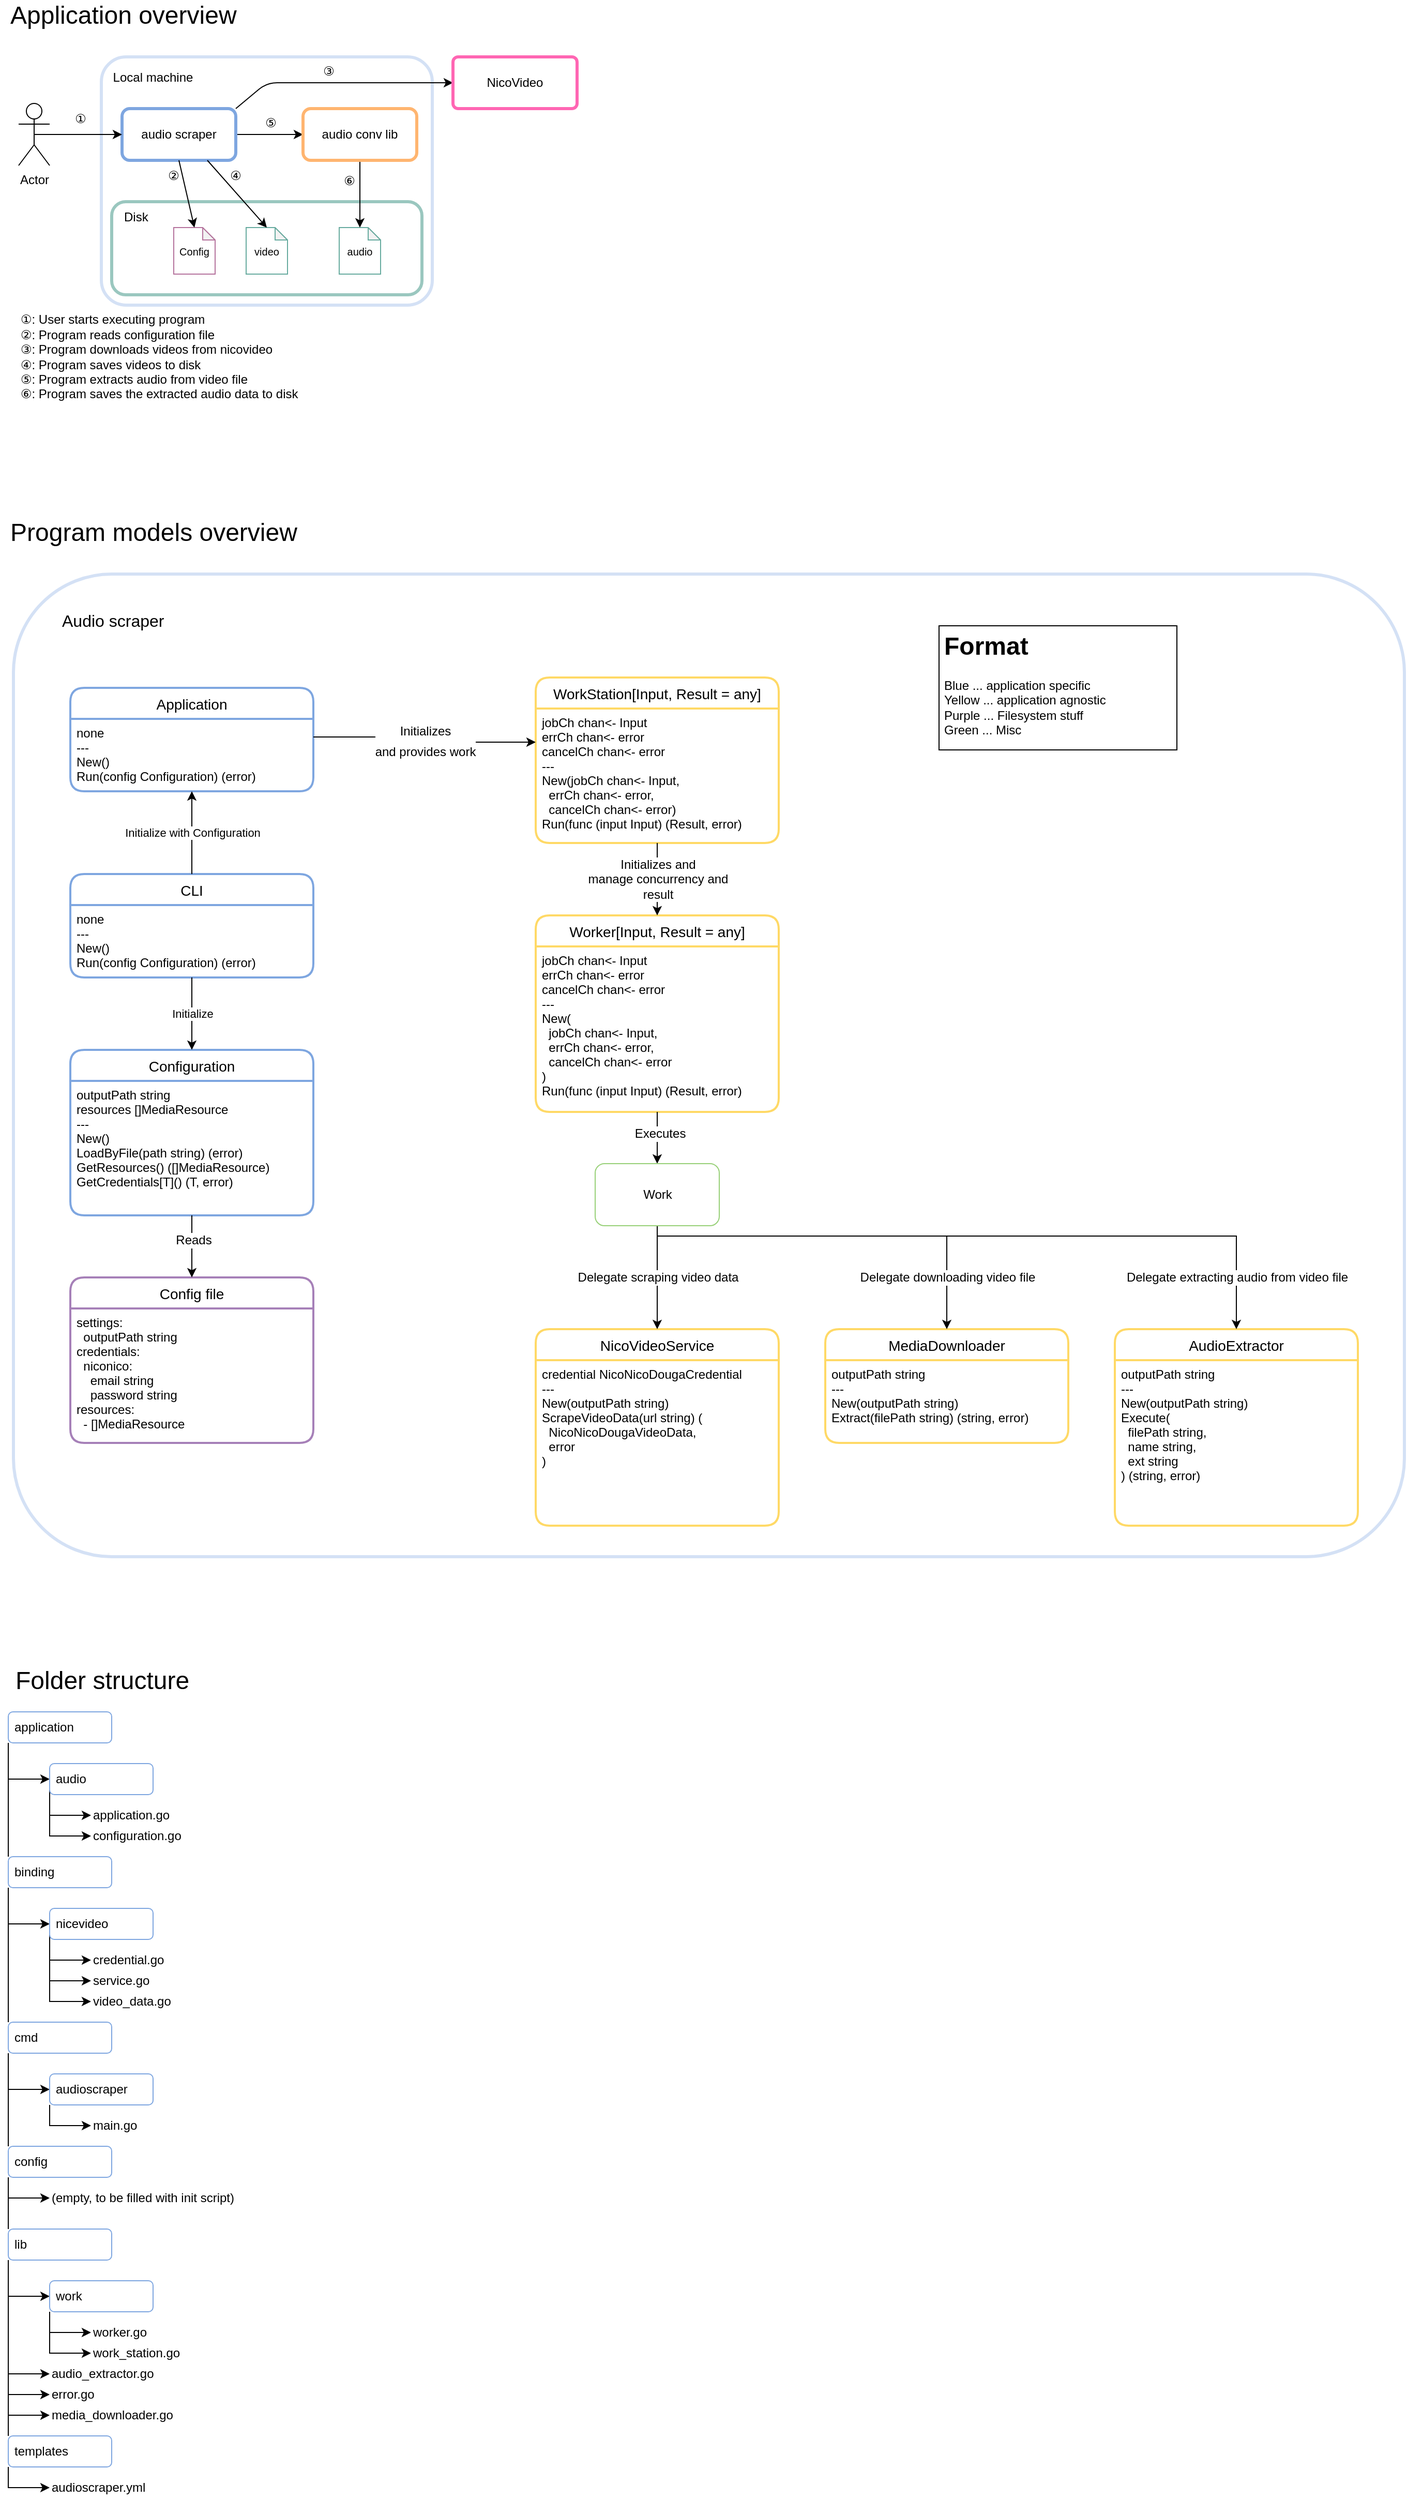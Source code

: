 <mxfile version="15.7.3" type="device"><diagram id="R2lEEEUBdFMjLlhIrx00" name="Page-1"><mxGraphModel dx="1426" dy="905" grid="1" gridSize="10" guides="1" tooltips="1" connect="1" arrows="1" fold="1" page="1" pageScale="1" pageWidth="850" pageHeight="1100" math="0" shadow="0" extFonts="Permanent Marker^https://fonts.googleapis.com/css?family=Permanent+Marker"><root><mxCell id="0"/><mxCell id="1" parent="0"/><mxCell id="x89lHi3yCZCwqDI0kNVP-3" value="Actor" style="shape=umlActor;verticalLabelPosition=bottom;verticalAlign=top;html=1;outlineConnect=0;" parent="1" vertex="1"><mxGeometry x="50" y="185" width="30" height="60" as="geometry"/></mxCell><mxCell id="x89lHi3yCZCwqDI0kNVP-2" value="" style="rounded=1;arcSize=10;whiteSpace=wrap;html=1;align=center;strokeWidth=3;strokeColor=#D4E1F5;" parent="1" vertex="1"><mxGeometry x="130" y="140" width="320" height="240" as="geometry"/></mxCell><mxCell id="x89lHi3yCZCwqDI0kNVP-9" value="Local machine" style="text;html=1;strokeColor=none;fillColor=none;align=center;verticalAlign=middle;whiteSpace=wrap;rounded=0;" parent="1" vertex="1"><mxGeometry x="140" y="150" width="80" height="20" as="geometry"/></mxCell><mxCell id="x89lHi3yCZCwqDI0kNVP-10" value="" style="rounded=1;whiteSpace=wrap;html=1;strokeWidth=3;strokeColor=#9AC7BF;" parent="1" vertex="1"><mxGeometry x="140" y="280" width="300" height="90" as="geometry"/></mxCell><mxCell id="x89lHi3yCZCwqDI0kNVP-11" value="Disk" style="text;html=1;strokeColor=none;fillColor=none;align=left;verticalAlign=middle;whiteSpace=wrap;rounded=0;" parent="1" vertex="1"><mxGeometry x="150" y="285" width="50" height="20" as="geometry"/></mxCell><mxCell id="x89lHi3yCZCwqDI0kNVP-33" style="edgeStyle=orthogonalEdgeStyle;rounded=0;orthogonalLoop=1;jettySize=auto;html=1;exitX=1;exitY=0.5;exitDx=0;exitDy=0;entryX=0;entryY=0.5;entryDx=0;entryDy=0;" parent="1" source="x89lHi3yCZCwqDI0kNVP-12" target="x89lHi3yCZCwqDI0kNVP-32" edge="1"><mxGeometry relative="1" as="geometry"/></mxCell><mxCell id="x89lHi3yCZCwqDI0kNVP-12" value="audio scraper" style="rounded=1;whiteSpace=wrap;html=1;strokeWidth=3;strokeColor=#7EA6E0;" parent="1" vertex="1"><mxGeometry x="150" y="190" width="110" height="50" as="geometry"/></mxCell><mxCell id="x89lHi3yCZCwqDI0kNVP-21" value="&lt;font style=&quot;font-size: 10px&quot;&gt;Config&lt;/font&gt;" style="shape=note;whiteSpace=wrap;html=1;backgroundOutline=1;darkOpacity=0.05;strokeWidth=1;fillColor=none;gradientColor=none;size=12;strokeColor=#B5739D;" parent="1" vertex="1"><mxGeometry x="200" y="305" width="40" height="45" as="geometry"/></mxCell><mxCell id="x89lHi3yCZCwqDI0kNVP-23" value="" style="endArrow=classic;html=1;exitX=0.5;exitY=0.5;exitDx=0;exitDy=0;exitPerimeter=0;entryX=0;entryY=0.5;entryDx=0;entryDy=0;" parent="1" source="x89lHi3yCZCwqDI0kNVP-3" target="x89lHi3yCZCwqDI0kNVP-12" edge="1"><mxGeometry width="50" height="50" relative="1" as="geometry"><mxPoint x="360" y="360" as="sourcePoint"/><mxPoint x="410" y="310" as="targetPoint"/></mxGeometry></mxCell><mxCell id="x89lHi3yCZCwqDI0kNVP-26" value="" style="endArrow=classic;html=1;entryX=0.5;entryY=0;entryDx=0;entryDy=0;entryPerimeter=0;exitX=0.5;exitY=1;exitDx=0;exitDy=0;" parent="1" source="x89lHi3yCZCwqDI0kNVP-12" target="x89lHi3yCZCwqDI0kNVP-21" edge="1"><mxGeometry width="50" height="50" relative="1" as="geometry"><mxPoint x="390" y="380" as="sourcePoint"/><mxPoint x="440" y="330" as="targetPoint"/></mxGeometry></mxCell><mxCell id="x89lHi3yCZCwqDI0kNVP-27" value="" style="endArrow=classic;html=1;entryX=0;entryY=0.5;entryDx=0;entryDy=0;exitX=1;exitY=0;exitDx=0;exitDy=0;" parent="1" source="x89lHi3yCZCwqDI0kNVP-12" target="x89lHi3yCZCwqDI0kNVP-5" edge="1"><mxGeometry width="50" height="50" relative="1" as="geometry"><mxPoint x="390" y="380" as="sourcePoint"/><mxPoint x="440" y="330" as="targetPoint"/><Array as="points"><mxPoint x="290" y="165"/></Array></mxGeometry></mxCell><mxCell id="x89lHi3yCZCwqDI0kNVP-5" value="NicoVideo" style="rounded=1;arcSize=10;whiteSpace=wrap;html=1;align=center;strokeWidth=3;strokeColor=#FF66B3;" parent="1" vertex="1"><mxGeometry x="470" y="140" width="120" height="50" as="geometry"/></mxCell><mxCell id="x89lHi3yCZCwqDI0kNVP-29" value="&lt;font style=&quot;font-size: 10px&quot;&gt;video&lt;/font&gt;" style="shape=note;whiteSpace=wrap;html=1;backgroundOutline=1;darkOpacity=0.05;strokeWidth=1;fillColor=none;gradientColor=none;size=12;strokeColor=#67AB9F;" parent="1" vertex="1"><mxGeometry x="270" y="305" width="40" height="45" as="geometry"/></mxCell><mxCell id="x89lHi3yCZCwqDI0kNVP-30" value="" style="endArrow=classic;html=1;exitX=0.75;exitY=1;exitDx=0;exitDy=0;entryX=0.5;entryY=0;entryDx=0;entryDy=0;entryPerimeter=0;" parent="1" source="x89lHi3yCZCwqDI0kNVP-12" target="x89lHi3yCZCwqDI0kNVP-29" edge="1"><mxGeometry width="50" height="50" relative="1" as="geometry"><mxPoint x="400" y="350" as="sourcePoint"/><mxPoint x="450" y="300" as="targetPoint"/></mxGeometry></mxCell><mxCell id="x89lHi3yCZCwqDI0kNVP-31" value="&lt;font style=&quot;font-size: 10px&quot;&gt;audio&lt;/font&gt;" style="shape=note;whiteSpace=wrap;html=1;backgroundOutline=1;darkOpacity=0.05;strokeWidth=1;fillColor=none;gradientColor=none;size=12;strokeColor=#67AB9F;" parent="1" vertex="1"><mxGeometry x="360" y="305" width="40" height="45" as="geometry"/></mxCell><mxCell id="x89lHi3yCZCwqDI0kNVP-34" style="edgeStyle=orthogonalEdgeStyle;rounded=0;orthogonalLoop=1;jettySize=auto;html=1;exitX=0.5;exitY=1;exitDx=0;exitDy=0;entryX=0.5;entryY=0;entryDx=0;entryDy=0;entryPerimeter=0;" parent="1" source="x89lHi3yCZCwqDI0kNVP-32" target="x89lHi3yCZCwqDI0kNVP-31" edge="1"><mxGeometry relative="1" as="geometry"/></mxCell><mxCell id="x89lHi3yCZCwqDI0kNVP-32" value="audio conv lib" style="rounded=1;whiteSpace=wrap;html=1;strokeWidth=3;strokeColor=#FFB570;" parent="1" vertex="1"><mxGeometry x="325" y="190" width="110" height="50" as="geometry"/></mxCell><mxCell id="x89lHi3yCZCwqDI0kNVP-35" value="①" style="text;html=1;strokeColor=none;fillColor=none;align=center;verticalAlign=middle;whiteSpace=wrap;rounded=0;" parent="1" vertex="1"><mxGeometry x="100" y="190" width="20" height="20" as="geometry"/></mxCell><mxCell id="x89lHi3yCZCwqDI0kNVP-36" value="②" style="text;html=1;strokeColor=none;fillColor=none;align=center;verticalAlign=middle;whiteSpace=wrap;rounded=0;" parent="1" vertex="1"><mxGeometry x="190" y="245" width="20" height="20" as="geometry"/></mxCell><mxCell id="x89lHi3yCZCwqDI0kNVP-37" value="③" style="text;html=1;strokeColor=none;fillColor=none;align=center;verticalAlign=middle;whiteSpace=wrap;rounded=0;" parent="1" vertex="1"><mxGeometry x="340" y="144" width="20" height="20" as="geometry"/></mxCell><mxCell id="x89lHi3yCZCwqDI0kNVP-38" value="④" style="text;html=1;strokeColor=none;fillColor=none;align=center;verticalAlign=middle;whiteSpace=wrap;rounded=0;" parent="1" vertex="1"><mxGeometry x="250" y="245" width="20" height="20" as="geometry"/></mxCell><mxCell id="x89lHi3yCZCwqDI0kNVP-39" value="⑤" style="text;html=1;strokeColor=none;fillColor=none;align=center;verticalAlign=middle;whiteSpace=wrap;rounded=0;" parent="1" vertex="1"><mxGeometry x="284" y="194" width="20" height="20" as="geometry"/></mxCell><mxCell id="x89lHi3yCZCwqDI0kNVP-40" value="⑥" style="text;html=1;strokeColor=none;fillColor=none;align=center;verticalAlign=middle;whiteSpace=wrap;rounded=0;" parent="1" vertex="1"><mxGeometry x="360" y="250" width="20" height="20" as="geometry"/></mxCell><mxCell id="x89lHi3yCZCwqDI0kNVP-41" value="Application overview" style="text;html=1;strokeColor=none;fillColor=none;align=left;verticalAlign=middle;whiteSpace=wrap;rounded=0;fontSize=24;" parent="1" vertex="1"><mxGeometry x="40" y="90" width="230" height="20" as="geometry"/></mxCell><mxCell id="x89lHi3yCZCwqDI0kNVP-43" value="①: User starts executing program&lt;br&gt;②: Program reads configuration file&lt;br&gt;③: Program downloads videos from nicovideo&lt;br&gt;④: Program saves videos to disk&lt;br&gt;⑤: Program extracts audio from video file&lt;br&gt;⑥: Program saves the extracted audio data to disk" style="text;html=1;strokeColor=none;fillColor=none;align=left;verticalAlign=middle;whiteSpace=wrap;rounded=0;fontSize=12;" parent="1" vertex="1"><mxGeometry x="50" y="390" width="370" height="80" as="geometry"/></mxCell><mxCell id="hpQlUhlg8BPZ54sxjIZC-1" value="Program models overview" style="text;html=1;strokeColor=none;fillColor=none;align=left;verticalAlign=middle;rounded=0;fontSize=24;" parent="1" vertex="1"><mxGeometry x="40" y="590" width="300" height="20" as="geometry"/></mxCell><mxCell id="hpQlUhlg8BPZ54sxjIZC-2" value="" style="rounded=1;arcSize=10;whiteSpace=wrap;html=1;align=center;strokeWidth=3;strokeColor=#D4E1F5;" parent="1" vertex="1"><mxGeometry x="45" y="640" width="1345" height="950" as="geometry"/></mxCell><mxCell id="hpQlUhlg8BPZ54sxjIZC-3" value="&lt;font style=&quot;font-size: 16px&quot;&gt;Audio scraper&lt;/font&gt;" style="text;html=1;strokeColor=none;fillColor=none;align=left;verticalAlign=middle;rounded=0;" parent="1" vertex="1"><mxGeometry x="90" y="670" width="110" height="30" as="geometry"/></mxCell><mxCell id="hpQlUhlg8BPZ54sxjIZC-16" style="edgeStyle=orthogonalEdgeStyle;rounded=0;orthogonalLoop=1;jettySize=auto;html=1;exitX=1;exitY=0.5;exitDx=0;exitDy=0;" parent="1" edge="1"><mxGeometry relative="1" as="geometry"><Array as="points"><mxPoint x="385" y="760"/><mxPoint x="385" y="760"/></Array><mxPoint x="400" y="760" as="targetPoint"/></mxGeometry></mxCell><mxCell id="hpQlUhlg8BPZ54sxjIZC-30" style="edgeStyle=orthogonalEdgeStyle;rounded=0;orthogonalLoop=1;jettySize=auto;html=1;exitX=1;exitY=0.5;exitDx=0;exitDy=0;entryX=0;entryY=0.5;entryDx=0;entryDy=0;endArrow=ERmany;endFill=0;" parent="1" edge="1"><mxGeometry relative="1" as="geometry"><mxPoint x="560" y="760" as="targetPoint"/></mxGeometry></mxCell><mxCell id="hpQlUhlg8BPZ54sxjIZC-31" style="edgeStyle=orthogonalEdgeStyle;rounded=0;orthogonalLoop=1;jettySize=auto;html=1;exitX=0.25;exitY=1;exitDx=0;exitDy=0;entryX=0.75;entryY=0;entryDx=0;entryDy=0;endArrow=classic;endFill=1;" parent="1" edge="1"><mxGeometry relative="1" as="geometry"><Array as="points"><mxPoint x="590" y="800"/><mxPoint x="580" y="800"/></Array><mxPoint x="580" y="820" as="targetPoint"/></mxGeometry></mxCell><mxCell id="VvpjeEXXerQei1ek4trD-18" value="Application" style="swimlane;childLayout=stackLayout;horizontal=1;startSize=30;horizontalStack=0;rounded=1;fontSize=14;fontStyle=0;strokeWidth=2;resizeParent=0;resizeLast=1;shadow=0;dashed=0;align=center;fontColor=#000000;strokeColor=#7EA6E0;" parent="1" vertex="1"><mxGeometry x="100" y="750" width="235" height="100" as="geometry"/></mxCell><mxCell id="VvpjeEXXerQei1ek4trD-19" value="none&#10;---&#10;New()&#10;Run(config Configuration) (error)" style="align=left;strokeColor=none;fillColor=none;spacingLeft=4;fontSize=12;verticalAlign=top;resizable=0;rotatable=0;part=1;" parent="VvpjeEXXerQei1ek4trD-18" vertex="1"><mxGeometry y="30" width="235" height="70" as="geometry"/></mxCell><mxCell id="VvpjeEXXerQei1ek4trD-25" value="&lt;h1&gt;&lt;span&gt;Format&lt;/span&gt;&lt;/h1&gt;&lt;div&gt;Blue ... application specific&lt;/div&gt;&lt;div&gt;Yellow ... application agnostic&lt;/div&gt;&lt;div&gt;Purple ... Filesystem stuff&lt;/div&gt;&lt;div&gt;Green ... Misc&lt;/div&gt;" style="text;html=1;strokeColor=default;fillColor=none;spacing=5;spacingTop=-20;whiteSpace=wrap;overflow=hidden;rounded=0;fontColor=#000000;align=left;" parent="1" vertex="1"><mxGeometry x="940" y="690" width="230" height="120" as="geometry"/></mxCell><mxCell id="VvpjeEXXerQei1ek4trD-26" value="Configuration" style="swimlane;childLayout=stackLayout;horizontal=1;startSize=30;horizontalStack=0;rounded=1;fontSize=14;fontStyle=0;strokeWidth=2;resizeParent=0;resizeLast=1;shadow=0;dashed=0;align=center;fontColor=#000000;strokeColor=#7EA6E0;" parent="1" vertex="1"><mxGeometry x="100" y="1100" width="235" height="160" as="geometry"/></mxCell><mxCell id="VvpjeEXXerQei1ek4trD-27" value="outputPath string&#10;resources []MediaResource&#10;---&#10;New()&#10;LoadByFile(path string) (error)&#10;GetResources() ([]MediaResource)&#10;GetCredentials[T]() (T, error)" style="align=left;strokeColor=none;fillColor=none;spacingLeft=4;fontSize=12;verticalAlign=top;resizable=0;rotatable=0;part=1;" parent="VvpjeEXXerQei1ek4trD-26" vertex="1"><mxGeometry y="30" width="235" height="130" as="geometry"/></mxCell><mxCell id="VvpjeEXXerQei1ek4trD-28" value="CLI" style="swimlane;childLayout=stackLayout;horizontal=1;startSize=30;horizontalStack=0;rounded=1;fontSize=14;fontStyle=0;strokeWidth=2;resizeParent=0;resizeLast=1;shadow=0;dashed=0;align=center;fontColor=#000000;strokeColor=#7EA6E0;" parent="1" vertex="1"><mxGeometry x="100" y="930" width="235" height="100" as="geometry"/></mxCell><mxCell id="VvpjeEXXerQei1ek4trD-29" value="none&#10;---&#10;New()&#10;Run(config Configuration) (error)" style="align=left;strokeColor=none;fillColor=none;spacingLeft=4;fontSize=12;verticalAlign=top;resizable=0;rotatable=0;part=1;" parent="VvpjeEXXerQei1ek4trD-28" vertex="1"><mxGeometry y="30" width="235" height="70" as="geometry"/></mxCell><mxCell id="VvpjeEXXerQei1ek4trD-31" value="Initialize" style="edgeStyle=orthogonalEdgeStyle;rounded=0;orthogonalLoop=1;jettySize=auto;html=1;exitX=0.5;exitY=1;exitDx=0;exitDy=0;entryX=0.5;entryY=0;entryDx=0;entryDy=0;fontColor=#000000;" parent="1" source="VvpjeEXXerQei1ek4trD-29" target="VvpjeEXXerQei1ek4trD-26" edge="1"><mxGeometry relative="1" as="geometry"/></mxCell><mxCell id="VvpjeEXXerQei1ek4trD-33" value="Initialize with Configuration" style="edgeStyle=orthogonalEdgeStyle;rounded=0;orthogonalLoop=1;jettySize=auto;html=1;exitX=0.5;exitY=0;exitDx=0;exitDy=0;fontColor=#000000;entryX=0.5;entryY=1;entryDx=0;entryDy=0;" parent="1" source="VvpjeEXXerQei1ek4trD-28" target="VvpjeEXXerQei1ek4trD-19" edge="1"><mxGeometry relative="1" as="geometry"/></mxCell><mxCell id="VvpjeEXXerQei1ek4trD-36" value="Worker[Input, Result = any]" style="swimlane;childLayout=stackLayout;horizontal=1;startSize=30;horizontalStack=0;rounded=1;fontSize=14;fontStyle=0;strokeWidth=2;resizeParent=0;resizeLast=1;shadow=0;dashed=0;align=center;fontColor=#000000;strokeColor=#FFD966;" parent="1" vertex="1"><mxGeometry x="550" y="970" width="235" height="190" as="geometry"/></mxCell><mxCell id="VvpjeEXXerQei1ek4trD-37" value="jobCh chan&lt;- Input&#10;errCh chan&lt;- error&#10;cancelCh chan&lt;- error&#10;---&#10;New(&#10;  jobCh chan&lt;- Input,&#10;  errCh chan&lt;- error,&#10;  cancelCh chan&lt;- error&#10;)&#10;Run(func (input Input) (Result, error)" style="align=left;strokeColor=none;fillColor=none;spacingLeft=4;fontSize=12;verticalAlign=top;resizable=0;rotatable=0;part=1;" parent="VvpjeEXXerQei1ek4trD-36" vertex="1"><mxGeometry y="30" width="235" height="160" as="geometry"/></mxCell><mxCell id="VvpjeEXXerQei1ek4trD-38" value="WorkStation[Input, Result = any]" style="swimlane;childLayout=stackLayout;horizontal=1;startSize=30;horizontalStack=0;rounded=1;fontSize=14;fontStyle=0;strokeWidth=2;resizeParent=0;resizeLast=1;shadow=0;dashed=0;align=center;fontColor=#000000;strokeColor=#FFD966;" parent="1" vertex="1"><mxGeometry x="550" y="740" width="235" height="160" as="geometry"/></mxCell><mxCell id="VvpjeEXXerQei1ek4trD-39" value="jobCh chan&lt;- Input&#10;errCh chan&lt;- error&#10;cancelCh chan&lt;- error&#10;---&#10;New(jobCh chan&lt;- Input,&#10;  errCh chan&lt;- error,&#10;  cancelCh chan&lt;- error)&#10;Run(func (input Input) (Result, error)" style="align=left;strokeColor=none;fillColor=none;spacingLeft=4;fontSize=12;verticalAlign=top;resizable=0;rotatable=0;part=1;" parent="VvpjeEXXerQei1ek4trD-38" vertex="1"><mxGeometry y="30" width="235" height="130" as="geometry"/></mxCell><mxCell id="VvpjeEXXerQei1ek4trD-40" value="&lt;font style=&quot;font-size: 12px&quot;&gt;Initializes&lt;br&gt;and provides work&lt;br&gt;&lt;/font&gt;" style="edgeStyle=orthogonalEdgeStyle;rounded=0;orthogonalLoop=1;jettySize=auto;html=1;exitX=1;exitY=0.25;exitDx=0;exitDy=0;entryX=0;entryY=0.25;entryDx=0;entryDy=0;fontSize=16;fontColor=#000000;" parent="1" source="VvpjeEXXerQei1ek4trD-19" target="VvpjeEXXerQei1ek4trD-39" edge="1"><mxGeometry relative="1" as="geometry"/></mxCell><mxCell id="VvpjeEXXerQei1ek4trD-41" value="Initializes and&lt;br&gt;manage concurrency and&lt;br&gt;result" style="edgeStyle=orthogonalEdgeStyle;rounded=0;orthogonalLoop=1;jettySize=auto;html=1;exitX=0.5;exitY=1;exitDx=0;exitDy=0;entryX=0.5;entryY=0;entryDx=0;entryDy=0;fontSize=12;fontColor=#000000;" parent="1" source="VvpjeEXXerQei1ek4trD-39" target="VvpjeEXXerQei1ek4trD-36" edge="1"><mxGeometry relative="1" as="geometry"/></mxCell><mxCell id="VvpjeEXXerQei1ek4trD-43" style="edgeStyle=orthogonalEdgeStyle;rounded=0;orthogonalLoop=1;jettySize=auto;html=1;exitX=0.5;exitY=1;exitDx=0;exitDy=0;entryX=0.5;entryY=0;entryDx=0;entryDy=0;fontSize=12;fontColor=#000000;" parent="1" source="VvpjeEXXerQei1ek4trD-37" target="VvpjeEXXerQei1ek4trD-57" edge="1"><mxGeometry relative="1" as="geometry"><mxPoint x="841.25" y="1210" as="targetPoint"/></mxGeometry></mxCell><mxCell id="VvpjeEXXerQei1ek4trD-44" value="Executes" style="edgeLabel;html=1;align=center;verticalAlign=middle;resizable=0;points=[];fontSize=12;fontColor=#000000;" parent="VvpjeEXXerQei1ek4trD-43" vertex="1" connectable="0"><mxGeometry x="-0.171" y="2" relative="1" as="geometry"><mxPoint as="offset"/></mxGeometry></mxCell><mxCell id="VvpjeEXXerQei1ek4trD-46" value="AudioExtractor" style="swimlane;childLayout=stackLayout;horizontal=1;startSize=30;horizontalStack=0;rounded=1;fontSize=14;fontStyle=0;strokeWidth=2;resizeParent=0;resizeLast=1;shadow=0;dashed=0;align=center;fontColor=#000000;strokeColor=#FFD966;" parent="1" vertex="1"><mxGeometry x="1110" y="1370" width="235" height="190" as="geometry"/></mxCell><mxCell id="VvpjeEXXerQei1ek4trD-47" value="outputPath string&#10;---&#10;New(outputPath string)&#10;Execute(&#10;  filePath string,&#10;  name string,&#10;  ext string&#10;) (string, error)" style="align=left;strokeColor=none;fillColor=none;spacingLeft=4;fontSize=12;verticalAlign=top;resizable=0;rotatable=0;part=1;" parent="VvpjeEXXerQei1ek4trD-46" vertex="1"><mxGeometry y="30" width="235" height="160" as="geometry"/></mxCell><mxCell id="VvpjeEXXerQei1ek4trD-51" value="MediaDownloader" style="swimlane;childLayout=stackLayout;horizontal=1;startSize=30;horizontalStack=0;rounded=1;fontSize=14;fontStyle=0;strokeWidth=2;resizeParent=0;resizeLast=1;shadow=0;dashed=0;align=center;fontColor=#000000;strokeColor=#FFD966;" parent="1" vertex="1"><mxGeometry x="830" y="1370" width="235" height="110" as="geometry"/></mxCell><mxCell id="VvpjeEXXerQei1ek4trD-52" value="outputPath string&#10;---&#10;New(outputPath string)&#10;Extract(filePath string) (string, error)" style="align=left;strokeColor=none;fillColor=none;spacingLeft=4;fontSize=12;verticalAlign=top;resizable=0;rotatable=0;part=1;" parent="VvpjeEXXerQei1ek4trD-51" vertex="1"><mxGeometry y="30" width="235" height="80" as="geometry"/></mxCell><mxCell id="VvpjeEXXerQei1ek4trD-53" value="NicoVideoService" style="swimlane;childLayout=stackLayout;horizontal=1;startSize=30;horizontalStack=0;rounded=1;fontSize=14;fontStyle=0;strokeWidth=2;resizeParent=0;resizeLast=1;shadow=0;dashed=0;align=center;fontColor=#000000;strokeColor=#FFD966;" parent="1" vertex="1"><mxGeometry x="550" y="1370" width="235" height="190" as="geometry"/></mxCell><mxCell id="VvpjeEXXerQei1ek4trD-54" value="credential NicoNicoDougaCredential&#10;---&#10;New(outputPath string)&#10;ScrapeVideoData(url string) (&#10;  NicoNicoDougaVideoData,&#10;  error&#10;)" style="align=left;strokeColor=none;fillColor=none;spacingLeft=4;fontSize=12;verticalAlign=top;resizable=0;rotatable=0;part=1;" parent="VvpjeEXXerQei1ek4trD-53" vertex="1"><mxGeometry y="30" width="235" height="160" as="geometry"/></mxCell><mxCell id="VvpjeEXXerQei1ek4trD-55" value="Config file" style="swimlane;childLayout=stackLayout;horizontal=1;startSize=30;horizontalStack=0;rounded=1;fontSize=14;fontStyle=0;strokeWidth=2;resizeParent=0;resizeLast=1;shadow=0;dashed=0;align=center;fontColor=#000000;strokeColor=#A680B8;" parent="1" vertex="1"><mxGeometry x="100" y="1320" width="235" height="160" as="geometry"/></mxCell><mxCell id="VvpjeEXXerQei1ek4trD-56" value="settings:&#10;  outputPath string&#10;credentials:&#10;  niconico:&#10;    email string&#10;    password string&#10;resources:&#10;  - []MediaResource" style="align=left;strokeColor=none;fillColor=none;spacingLeft=4;fontSize=12;verticalAlign=top;resizable=0;rotatable=0;part=1;" parent="VvpjeEXXerQei1ek4trD-55" vertex="1"><mxGeometry y="30" width="235" height="130" as="geometry"/></mxCell><mxCell id="VvpjeEXXerQei1ek4trD-61" value="Delegate extracting audio from video file" style="edgeStyle=orthogonalEdgeStyle;rounded=0;orthogonalLoop=1;jettySize=auto;html=1;exitX=0.5;exitY=1;exitDx=0;exitDy=0;entryX=0.5;entryY=0;entryDx=0;entryDy=0;fontSize=12;fontColor=#000000;" parent="1" source="VvpjeEXXerQei1ek4trD-57" target="VvpjeEXXerQei1ek4trD-46" edge="1"><mxGeometry x="0.849" relative="1" as="geometry"><Array as="points"><mxPoint x="668" y="1280"/><mxPoint x="1228" y="1280"/></Array><mxPoint as="offset"/></mxGeometry></mxCell><mxCell id="VvpjeEXXerQei1ek4trD-62" value="Delegate scraping video data" style="edgeStyle=orthogonalEdgeStyle;rounded=0;orthogonalLoop=1;jettySize=auto;html=1;exitX=0.5;exitY=1;exitDx=0;exitDy=0;entryX=0.5;entryY=0;entryDx=0;entryDy=0;fontSize=12;fontColor=#000000;" parent="1" source="VvpjeEXXerQei1ek4trD-57" target="VvpjeEXXerQei1ek4trD-53" edge="1"><mxGeometry relative="1" as="geometry"/></mxCell><mxCell id="VvpjeEXXerQei1ek4trD-65" value="Delegate downloading video file" style="edgeStyle=orthogonalEdgeStyle;rounded=0;orthogonalLoop=1;jettySize=auto;html=1;exitX=0.5;exitY=1;exitDx=0;exitDy=0;entryX=0.5;entryY=0;entryDx=0;entryDy=0;fontSize=12;fontColor=#000000;" parent="1" source="VvpjeEXXerQei1ek4trD-57" target="VvpjeEXXerQei1ek4trD-51" edge="1"><mxGeometry x="0.737" relative="1" as="geometry"><Array as="points"><mxPoint x="668" y="1280"/><mxPoint x="948" y="1280"/></Array><mxPoint as="offset"/></mxGeometry></mxCell><mxCell id="VvpjeEXXerQei1ek4trD-57" value="Work" style="rounded=1;whiteSpace=wrap;html=1;fontSize=12;fontColor=#000000;strokeColor=#97D077;align=center;" parent="1" vertex="1"><mxGeometry x="607.5" y="1210" width="120" height="60" as="geometry"/></mxCell><mxCell id="VvpjeEXXerQei1ek4trD-58" style="edgeStyle=orthogonalEdgeStyle;rounded=0;orthogonalLoop=1;jettySize=auto;html=1;exitX=0.5;exitY=1;exitDx=0;exitDy=0;entryX=0.5;entryY=0;entryDx=0;entryDy=0;fontSize=12;fontColor=#000000;" parent="1" source="VvpjeEXXerQei1ek4trD-27" target="VvpjeEXXerQei1ek4trD-55" edge="1"><mxGeometry relative="1" as="geometry"/></mxCell><mxCell id="VvpjeEXXerQei1ek4trD-59" value="Reads" style="edgeLabel;html=1;align=center;verticalAlign=middle;resizable=0;points=[];fontSize=12;fontColor=#000000;" parent="VvpjeEXXerQei1ek4trD-58" vertex="1" connectable="0"><mxGeometry x="-0.2" y="1" relative="1" as="geometry"><mxPoint as="offset"/></mxGeometry></mxCell><mxCell id="xYiMV_dn26OGdZsWFfcP-1" value="Folder structure" style="text;html=1;strokeColor=none;fillColor=none;align=left;verticalAlign=middle;rounded=0;fontSize=24;" vertex="1" parent="1"><mxGeometry x="45" y="1700" width="300" height="20" as="geometry"/></mxCell><mxCell id="xYiMV_dn26OGdZsWFfcP-9" style="edgeStyle=orthogonalEdgeStyle;rounded=0;orthogonalLoop=1;jettySize=auto;html=1;exitX=0;exitY=1;exitDx=0;exitDy=0;entryX=0;entryY=0.5;entryDx=0;entryDy=0;" edge="1" parent="1" source="xYiMV_dn26OGdZsWFfcP-2" target="xYiMV_dn26OGdZsWFfcP-5"><mxGeometry relative="1" as="geometry"/></mxCell><mxCell id="xYiMV_dn26OGdZsWFfcP-20" style="edgeStyle=orthogonalEdgeStyle;rounded=0;orthogonalLoop=1;jettySize=auto;html=1;exitX=0;exitY=1;exitDx=0;exitDy=0;entryX=0;entryY=0;entryDx=0;entryDy=0;endArrow=none;endFill=0;" edge="1" parent="1" source="xYiMV_dn26OGdZsWFfcP-2" target="xYiMV_dn26OGdZsWFfcP-14"><mxGeometry relative="1" as="geometry"/></mxCell><mxCell id="xYiMV_dn26OGdZsWFfcP-2" value="application" style="rounded=1;whiteSpace=wrap;html=1;strokeColor=#7EA6E0;align=left;spacingLeft=4;" vertex="1" parent="1"><mxGeometry x="40" y="1740" width="100" height="30" as="geometry"/></mxCell><mxCell id="xYiMV_dn26OGdZsWFfcP-10" style="edgeStyle=orthogonalEdgeStyle;rounded=0;orthogonalLoop=1;jettySize=auto;html=1;exitX=0;exitY=1;exitDx=0;exitDy=0;entryX=0;entryY=0.5;entryDx=0;entryDy=0;" edge="1" parent="1" source="xYiMV_dn26OGdZsWFfcP-5" target="xYiMV_dn26OGdZsWFfcP-6"><mxGeometry relative="1" as="geometry"><Array as="points"><mxPoint x="80" y="1840"/></Array></mxGeometry></mxCell><mxCell id="xYiMV_dn26OGdZsWFfcP-12" style="edgeStyle=orthogonalEdgeStyle;rounded=0;orthogonalLoop=1;jettySize=auto;html=1;exitX=0;exitY=0.75;exitDx=0;exitDy=0;entryX=0;entryY=0.5;entryDx=0;entryDy=0;" edge="1" parent="1" source="xYiMV_dn26OGdZsWFfcP-5" target="xYiMV_dn26OGdZsWFfcP-11"><mxGeometry relative="1" as="geometry"><Array as="points"><mxPoint x="80" y="1860"/></Array></mxGeometry></mxCell><mxCell id="xYiMV_dn26OGdZsWFfcP-5" value="audio" style="rounded=1;whiteSpace=wrap;html=1;strokeColor=#7EA6E0;align=left;spacingLeft=4;" vertex="1" parent="1"><mxGeometry x="80" y="1790" width="100" height="30" as="geometry"/></mxCell><mxCell id="xYiMV_dn26OGdZsWFfcP-6" value="application.go" style="text;html=1;strokeColor=none;fillColor=none;align=left;verticalAlign=middle;whiteSpace=wrap;rounded=0;" vertex="1" parent="1"><mxGeometry x="120" y="1830" width="90" height="20" as="geometry"/></mxCell><mxCell id="xYiMV_dn26OGdZsWFfcP-11" value="configuration.go" style="text;html=1;strokeColor=none;fillColor=none;align=left;verticalAlign=middle;whiteSpace=wrap;rounded=0;" vertex="1" parent="1"><mxGeometry x="120" y="1850" width="90" height="20" as="geometry"/></mxCell><mxCell id="xYiMV_dn26OGdZsWFfcP-13" style="edgeStyle=orthogonalEdgeStyle;rounded=0;orthogonalLoop=1;jettySize=auto;html=1;exitX=0;exitY=1;exitDx=0;exitDy=0;entryX=0;entryY=0.5;entryDx=0;entryDy=0;" edge="1" parent="1" source="xYiMV_dn26OGdZsWFfcP-14" target="xYiMV_dn26OGdZsWFfcP-17"><mxGeometry relative="1" as="geometry"/></mxCell><mxCell id="xYiMV_dn26OGdZsWFfcP-29" style="edgeStyle=orthogonalEdgeStyle;rounded=0;orthogonalLoop=1;jettySize=auto;html=1;exitX=0;exitY=1;exitDx=0;exitDy=0;entryX=0;entryY=0;entryDx=0;entryDy=0;endArrow=none;endFill=0;" edge="1" parent="1" source="xYiMV_dn26OGdZsWFfcP-14" target="xYiMV_dn26OGdZsWFfcP-24"><mxGeometry relative="1" as="geometry"/></mxCell><mxCell id="xYiMV_dn26OGdZsWFfcP-14" value="binding" style="rounded=1;whiteSpace=wrap;html=1;strokeColor=#7EA6E0;align=left;spacingLeft=4;" vertex="1" parent="1"><mxGeometry x="40" y="1880" width="100" height="30" as="geometry"/></mxCell><mxCell id="xYiMV_dn26OGdZsWFfcP-15" style="edgeStyle=orthogonalEdgeStyle;rounded=0;orthogonalLoop=1;jettySize=auto;html=1;exitX=0;exitY=1;exitDx=0;exitDy=0;entryX=0;entryY=0.5;entryDx=0;entryDy=0;" edge="1" parent="1" source="xYiMV_dn26OGdZsWFfcP-17" target="xYiMV_dn26OGdZsWFfcP-18"><mxGeometry relative="1" as="geometry"><Array as="points"><mxPoint x="80" y="1980"/></Array></mxGeometry></mxCell><mxCell id="xYiMV_dn26OGdZsWFfcP-16" style="edgeStyle=orthogonalEdgeStyle;rounded=0;orthogonalLoop=1;jettySize=auto;html=1;exitX=0;exitY=0.75;exitDx=0;exitDy=0;entryX=0;entryY=0.5;entryDx=0;entryDy=0;" edge="1" parent="1" source="xYiMV_dn26OGdZsWFfcP-17" target="xYiMV_dn26OGdZsWFfcP-19"><mxGeometry relative="1" as="geometry"><Array as="points"><mxPoint x="80" y="2000"/></Array></mxGeometry></mxCell><mxCell id="xYiMV_dn26OGdZsWFfcP-17" value="nicevideo" style="rounded=1;whiteSpace=wrap;html=1;strokeColor=#7EA6E0;align=left;spacingLeft=4;" vertex="1" parent="1"><mxGeometry x="80" y="1930" width="100" height="30" as="geometry"/></mxCell><mxCell id="xYiMV_dn26OGdZsWFfcP-18" value="credential.go" style="text;html=1;strokeColor=none;fillColor=none;align=left;verticalAlign=middle;whiteSpace=wrap;rounded=0;" vertex="1" parent="1"><mxGeometry x="120" y="1970" width="90" height="20" as="geometry"/></mxCell><mxCell id="xYiMV_dn26OGdZsWFfcP-19" value="service.go" style="text;html=1;strokeColor=none;fillColor=none;align=left;verticalAlign=middle;whiteSpace=wrap;rounded=0;" vertex="1" parent="1"><mxGeometry x="120" y="1990" width="90" height="20" as="geometry"/></mxCell><mxCell id="xYiMV_dn26OGdZsWFfcP-21" style="edgeStyle=orthogonalEdgeStyle;rounded=0;orthogonalLoop=1;jettySize=auto;html=1;exitX=0;exitY=1;exitDx=0;exitDy=0;entryX=0;entryY=0.5;entryDx=0;entryDy=0;" edge="1" parent="1" target="xYiMV_dn26OGdZsWFfcP-22" source="xYiMV_dn26OGdZsWFfcP-17"><mxGeometry relative="1" as="geometry"><Array as="points"><mxPoint x="80" y="2020"/></Array><mxPoint x="80" y="2020" as="sourcePoint"/></mxGeometry></mxCell><mxCell id="xYiMV_dn26OGdZsWFfcP-22" value="video_data.go" style="text;html=1;strokeColor=none;fillColor=none;align=left;verticalAlign=middle;whiteSpace=wrap;rounded=0;" vertex="1" parent="1"><mxGeometry x="120" y="2010" width="90" height="20" as="geometry"/></mxCell><mxCell id="xYiMV_dn26OGdZsWFfcP-23" style="edgeStyle=orthogonalEdgeStyle;rounded=0;orthogonalLoop=1;jettySize=auto;html=1;exitX=0;exitY=1;exitDx=0;exitDy=0;entryX=0;entryY=0.5;entryDx=0;entryDy=0;" edge="1" parent="1" source="xYiMV_dn26OGdZsWFfcP-24" target="xYiMV_dn26OGdZsWFfcP-27"><mxGeometry relative="1" as="geometry"/></mxCell><mxCell id="xYiMV_dn26OGdZsWFfcP-36" style="edgeStyle=orthogonalEdgeStyle;rounded=0;orthogonalLoop=1;jettySize=auto;html=1;exitX=0;exitY=1;exitDx=0;exitDy=0;entryX=0;entryY=0;entryDx=0;entryDy=0;endArrow=none;endFill=0;" edge="1" parent="1" source="xYiMV_dn26OGdZsWFfcP-24" target="xYiMV_dn26OGdZsWFfcP-32"><mxGeometry relative="1" as="geometry"/></mxCell><mxCell id="xYiMV_dn26OGdZsWFfcP-24" value="cmd" style="rounded=1;whiteSpace=wrap;html=1;strokeColor=#7EA6E0;align=left;spacingLeft=4;" vertex="1" parent="1"><mxGeometry x="40" y="2040" width="100" height="30" as="geometry"/></mxCell><mxCell id="xYiMV_dn26OGdZsWFfcP-25" style="edgeStyle=orthogonalEdgeStyle;rounded=0;orthogonalLoop=1;jettySize=auto;html=1;exitX=0;exitY=1;exitDx=0;exitDy=0;entryX=0;entryY=0.5;entryDx=0;entryDy=0;" edge="1" parent="1" source="xYiMV_dn26OGdZsWFfcP-27" target="xYiMV_dn26OGdZsWFfcP-30"><mxGeometry relative="1" as="geometry"><Array as="points"><mxPoint x="80" y="2140"/></Array><mxPoint x="120" y="2140" as="targetPoint"/></mxGeometry></mxCell><mxCell id="xYiMV_dn26OGdZsWFfcP-27" value="audioscraper" style="rounded=1;whiteSpace=wrap;html=1;strokeColor=#7EA6E0;align=left;spacingLeft=4;" vertex="1" parent="1"><mxGeometry x="80" y="2090" width="100" height="30" as="geometry"/></mxCell><mxCell id="xYiMV_dn26OGdZsWFfcP-30" value="main.go" style="text;html=1;strokeColor=none;fillColor=none;align=left;verticalAlign=middle;whiteSpace=wrap;rounded=0;" vertex="1" parent="1"><mxGeometry x="120" y="2130" width="90" height="20" as="geometry"/></mxCell><mxCell id="xYiMV_dn26OGdZsWFfcP-42" style="edgeStyle=orthogonalEdgeStyle;rounded=0;orthogonalLoop=1;jettySize=auto;html=1;exitX=0;exitY=1;exitDx=0;exitDy=0;entryX=0;entryY=0;entryDx=0;entryDy=0;endArrow=none;endFill=0;" edge="1" parent="1" source="xYiMV_dn26OGdZsWFfcP-32" target="xYiMV_dn26OGdZsWFfcP-38"><mxGeometry relative="1" as="geometry"/></mxCell><mxCell id="xYiMV_dn26OGdZsWFfcP-32" value="config" style="rounded=1;whiteSpace=wrap;html=1;strokeColor=#7EA6E0;align=left;spacingLeft=4;" vertex="1" parent="1"><mxGeometry x="40" y="2160" width="100" height="30" as="geometry"/></mxCell><mxCell id="xYiMV_dn26OGdZsWFfcP-33" style="edgeStyle=orthogonalEdgeStyle;rounded=0;orthogonalLoop=1;jettySize=auto;html=1;exitX=0;exitY=1;exitDx=0;exitDy=0;entryX=0;entryY=0.5;entryDx=0;entryDy=0;" edge="1" parent="1" source="xYiMV_dn26OGdZsWFfcP-32" target="xYiMV_dn26OGdZsWFfcP-35"><mxGeometry relative="1" as="geometry"><Array as="points"><mxPoint x="40" y="2210"/></Array><mxPoint x="120" y="2260" as="targetPoint"/><mxPoint x="80" y="2240" as="sourcePoint"/></mxGeometry></mxCell><mxCell id="xYiMV_dn26OGdZsWFfcP-35" value="(empty, to be filled with init script)" style="text;html=1;strokeColor=none;fillColor=none;align=left;verticalAlign=middle;whiteSpace=wrap;rounded=0;" vertex="1" parent="1"><mxGeometry x="80" y="2200" width="190" height="20" as="geometry"/></mxCell><mxCell id="xYiMV_dn26OGdZsWFfcP-37" style="edgeStyle=orthogonalEdgeStyle;rounded=0;orthogonalLoop=1;jettySize=auto;html=1;exitX=0;exitY=1;exitDx=0;exitDy=0;entryX=0;entryY=0.5;entryDx=0;entryDy=0;" edge="1" parent="1" source="xYiMV_dn26OGdZsWFfcP-38" target="xYiMV_dn26OGdZsWFfcP-40"><mxGeometry relative="1" as="geometry"/></mxCell><mxCell id="xYiMV_dn26OGdZsWFfcP-64" style="edgeStyle=orthogonalEdgeStyle;rounded=0;orthogonalLoop=1;jettySize=auto;html=1;exitX=0;exitY=1;exitDx=0;exitDy=0;entryX=0;entryY=0;entryDx=0;entryDy=0;endArrow=none;endFill=0;" edge="1" parent="1" source="xYiMV_dn26OGdZsWFfcP-38" target="xYiMV_dn26OGdZsWFfcP-58"><mxGeometry relative="1" as="geometry"/></mxCell><mxCell id="xYiMV_dn26OGdZsWFfcP-38" value="lib" style="rounded=1;whiteSpace=wrap;html=1;strokeColor=#7EA6E0;align=left;spacingLeft=4;" vertex="1" parent="1"><mxGeometry x="40" y="2240" width="100" height="30" as="geometry"/></mxCell><mxCell id="xYiMV_dn26OGdZsWFfcP-40" value="work" style="rounded=1;whiteSpace=wrap;html=1;strokeColor=#7EA6E0;align=left;spacingLeft=4;" vertex="1" parent="1"><mxGeometry x="80" y="2290" width="100" height="30" as="geometry"/></mxCell><mxCell id="xYiMV_dn26OGdZsWFfcP-43" style="edgeStyle=orthogonalEdgeStyle;rounded=0;orthogonalLoop=1;jettySize=auto;html=1;exitX=0;exitY=1;exitDx=0;exitDy=0;entryX=0;entryY=0.5;entryDx=0;entryDy=0;" edge="1" parent="1" source="xYiMV_dn26OGdZsWFfcP-40" target="xYiMV_dn26OGdZsWFfcP-47"><mxGeometry relative="1" as="geometry"><mxPoint x="120" y="2360" as="sourcePoint"/><mxPoint x="160" y="2395" as="targetPoint"/></mxGeometry></mxCell><mxCell id="xYiMV_dn26OGdZsWFfcP-47" value="worker.go" style="text;html=1;strokeColor=none;fillColor=none;align=left;verticalAlign=middle;whiteSpace=wrap;rounded=0;" vertex="1" parent="1"><mxGeometry x="120" y="2330" width="80" height="20" as="geometry"/></mxCell><mxCell id="xYiMV_dn26OGdZsWFfcP-50" style="edgeStyle=orthogonalEdgeStyle;rounded=0;orthogonalLoop=1;jettySize=auto;html=1;exitX=0;exitY=1;exitDx=0;exitDy=0;entryX=0;entryY=0.5;entryDx=0;entryDy=0;" edge="1" parent="1" target="xYiMV_dn26OGdZsWFfcP-51" source="xYiMV_dn26OGdZsWFfcP-40"><mxGeometry relative="1" as="geometry"><mxPoint x="80" y="2340" as="sourcePoint"/><mxPoint x="160" y="2415" as="targetPoint"/></mxGeometry></mxCell><mxCell id="xYiMV_dn26OGdZsWFfcP-51" value="work_station.go" style="text;html=1;strokeColor=none;fillColor=none;align=left;verticalAlign=middle;whiteSpace=wrap;rounded=0;" vertex="1" parent="1"><mxGeometry x="120" y="2350" width="80" height="20" as="geometry"/></mxCell><mxCell id="xYiMV_dn26OGdZsWFfcP-52" style="edgeStyle=orthogonalEdgeStyle;rounded=0;orthogonalLoop=1;jettySize=auto;html=1;exitX=0;exitY=1;exitDx=0;exitDy=0;entryX=0;entryY=0.5;entryDx=0;entryDy=0;" edge="1" parent="1" target="xYiMV_dn26OGdZsWFfcP-53" source="xYiMV_dn26OGdZsWFfcP-38"><mxGeometry relative="1" as="geometry"><Array as="points"><mxPoint x="40" y="2380"/></Array><mxPoint x="120" y="2430" as="targetPoint"/><mxPoint x="40" y="2360" as="sourcePoint"/></mxGeometry></mxCell><mxCell id="xYiMV_dn26OGdZsWFfcP-53" value="audio_extractor.go" style="text;html=1;strokeColor=none;fillColor=none;align=left;verticalAlign=middle;whiteSpace=wrap;rounded=0;" vertex="1" parent="1"><mxGeometry x="80" y="2370" width="100" height="20" as="geometry"/></mxCell><mxCell id="xYiMV_dn26OGdZsWFfcP-54" style="edgeStyle=orthogonalEdgeStyle;rounded=0;orthogonalLoop=1;jettySize=auto;html=1;exitX=0;exitY=1;exitDx=0;exitDy=0;entryX=0;entryY=0.5;entryDx=0;entryDy=0;" edge="1" parent="1" target="xYiMV_dn26OGdZsWFfcP-55" source="xYiMV_dn26OGdZsWFfcP-38"><mxGeometry relative="1" as="geometry"><Array as="points"><mxPoint x="40" y="2400"/></Array><mxPoint x="130" y="2440" as="targetPoint"/><mxPoint x="50" y="2280" as="sourcePoint"/></mxGeometry></mxCell><mxCell id="xYiMV_dn26OGdZsWFfcP-55" value="error.go" style="text;html=1;strokeColor=none;fillColor=none;align=left;verticalAlign=middle;whiteSpace=wrap;rounded=0;" vertex="1" parent="1"><mxGeometry x="80" y="2390" width="100" height="20" as="geometry"/></mxCell><mxCell id="xYiMV_dn26OGdZsWFfcP-56" style="edgeStyle=orthogonalEdgeStyle;rounded=0;orthogonalLoop=1;jettySize=auto;html=1;exitX=0;exitY=1;exitDx=0;exitDy=0;entryX=0;entryY=0.5;entryDx=0;entryDy=0;" edge="1" parent="1" target="xYiMV_dn26OGdZsWFfcP-57" source="xYiMV_dn26OGdZsWFfcP-38"><mxGeometry relative="1" as="geometry"><Array as="points"><mxPoint x="40" y="2420"/></Array><mxPoint x="120" y="2450" as="targetPoint"/><mxPoint x="40" y="2290" as="sourcePoint"/></mxGeometry></mxCell><mxCell id="xYiMV_dn26OGdZsWFfcP-57" value="media_downloader.go" style="text;html=1;strokeColor=none;fillColor=none;align=left;verticalAlign=middle;whiteSpace=wrap;rounded=0;" vertex="1" parent="1"><mxGeometry x="80" y="2410" width="130" height="20" as="geometry"/></mxCell><mxCell id="xYiMV_dn26OGdZsWFfcP-58" value="templates" style="rounded=1;whiteSpace=wrap;html=1;strokeColor=#7EA6E0;align=left;spacingLeft=4;" vertex="1" parent="1"><mxGeometry x="40" y="2440" width="100" height="30" as="geometry"/></mxCell><mxCell id="xYiMV_dn26OGdZsWFfcP-59" style="edgeStyle=orthogonalEdgeStyle;rounded=0;orthogonalLoop=1;jettySize=auto;html=1;exitX=0;exitY=1;exitDx=0;exitDy=0;entryX=0;entryY=0.5;entryDx=0;entryDy=0;" edge="1" parent="1" source="xYiMV_dn26OGdZsWFfcP-58" target="xYiMV_dn26OGdZsWFfcP-60"><mxGeometry relative="1" as="geometry"><Array as="points"><mxPoint x="40" y="2490"/></Array><mxPoint x="130" y="2270" as="targetPoint"/><mxPoint x="90" y="2250" as="sourcePoint"/></mxGeometry></mxCell><mxCell id="xYiMV_dn26OGdZsWFfcP-60" value="audioscraper.yml" style="text;html=1;strokeColor=none;fillColor=none;align=left;verticalAlign=middle;whiteSpace=wrap;rounded=0;" vertex="1" parent="1"><mxGeometry x="80" y="2480" width="100" height="20" as="geometry"/></mxCell></root></mxGraphModel></diagram></mxfile>